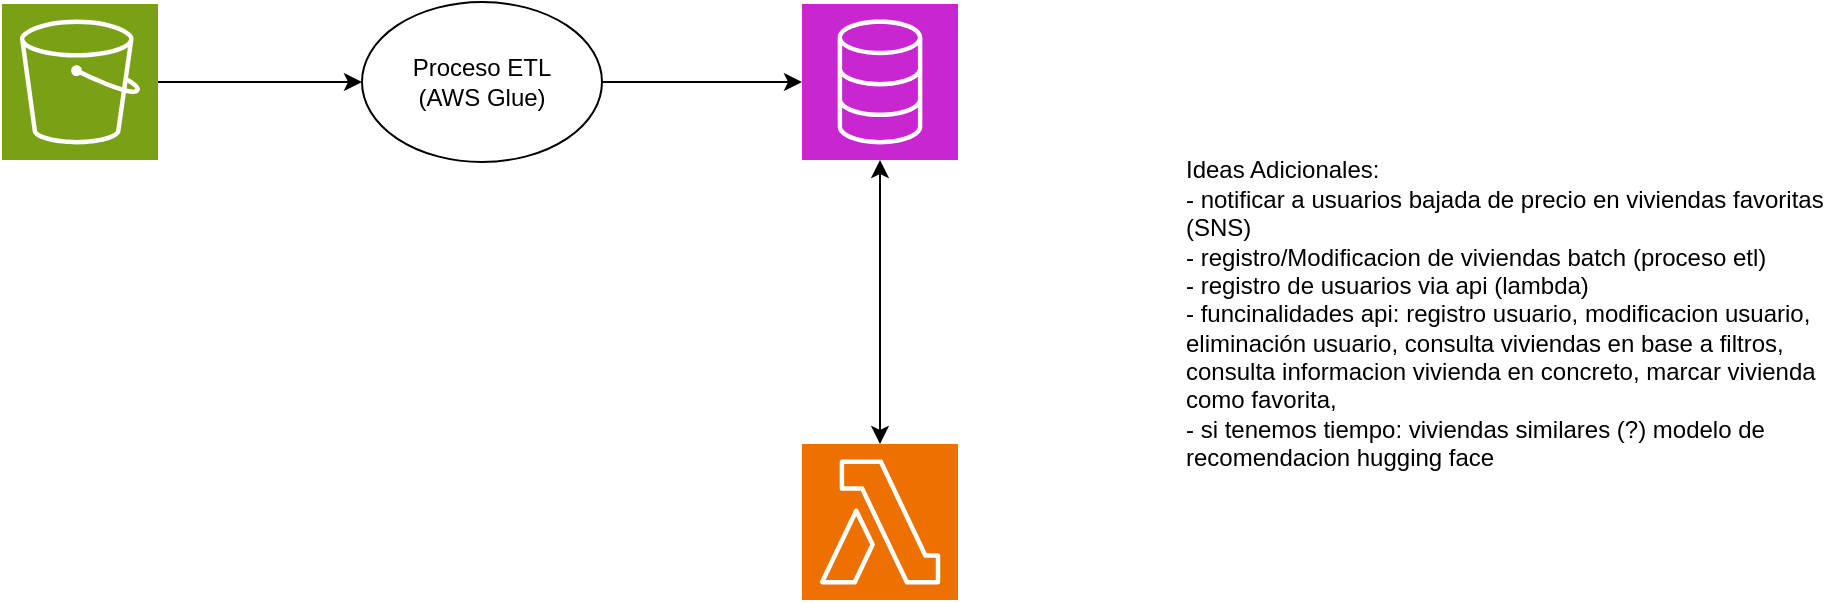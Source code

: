 <mxfile version="25.0.1" pages="3">
  <diagram name="Arquitectura" id="ku7HdrZrzYCy2qS9Qck7">
    <mxGraphModel dx="1193" dy="511" grid="1" gridSize="10" guides="1" tooltips="1" connect="1" arrows="1" fold="1" page="1" pageScale="1" pageWidth="827" pageHeight="1169" math="0" shadow="0">
      <root>
        <mxCell id="0" />
        <mxCell id="1" parent="0" />
        <mxCell id="FmNZZYiDJqmYL9KmnhpW-7" style="edgeStyle=orthogonalEdgeStyle;rounded=0;orthogonalLoop=1;jettySize=auto;html=1;exitX=1;exitY=0.5;exitDx=0;exitDy=0;exitPerimeter=0;" edge="1" parent="1" source="FmNZZYiDJqmYL9KmnhpW-1" target="FmNZZYiDJqmYL9KmnhpW-6">
          <mxGeometry relative="1" as="geometry" />
        </mxCell>
        <mxCell id="FmNZZYiDJqmYL9KmnhpW-1" value="" style="sketch=0;points=[[0,0,0],[0.25,0,0],[0.5,0,0],[0.75,0,0],[1,0,0],[0,1,0],[0.25,1,0],[0.5,1,0],[0.75,1,0],[1,1,0],[0,0.25,0],[0,0.5,0],[0,0.75,0],[1,0.25,0],[1,0.5,0],[1,0.75,0]];outlineConnect=0;fontColor=#232F3E;fillColor=#7AA116;strokeColor=#ffffff;dashed=0;verticalLabelPosition=bottom;verticalAlign=top;align=center;html=1;fontSize=12;fontStyle=0;aspect=fixed;shape=mxgraph.aws4.resourceIcon;resIcon=mxgraph.aws4.s3;" vertex="1" parent="1">
          <mxGeometry x="50" y="200" width="78" height="78" as="geometry" />
        </mxCell>
        <mxCell id="FmNZZYiDJqmYL9KmnhpW-2" value="" style="sketch=0;points=[[0,0,0],[0.25,0,0],[0.5,0,0],[0.75,0,0],[1,0,0],[0,1,0],[0.25,1,0],[0.5,1,0],[0.75,1,0],[1,1,0],[0,0.25,0],[0,0.5,0],[0,0.75,0],[1,0.25,0],[1,0.5,0],[1,0.75,0]];outlineConnect=0;fontColor=#232F3E;fillColor=#C925D1;strokeColor=#ffffff;dashed=0;verticalLabelPosition=bottom;verticalAlign=top;align=center;html=1;fontSize=12;fontStyle=0;aspect=fixed;shape=mxgraph.aws4.resourceIcon;resIcon=mxgraph.aws4.database;" vertex="1" parent="1">
          <mxGeometry x="450" y="200" width="78" height="78" as="geometry" />
        </mxCell>
        <mxCell id="FmNZZYiDJqmYL9KmnhpW-3" value="" style="sketch=0;points=[[0,0,0],[0.25,0,0],[0.5,0,0],[0.75,0,0],[1,0,0],[0,1,0],[0.25,1,0],[0.5,1,0],[0.75,1,0],[1,1,0],[0,0.25,0],[0,0.5,0],[0,0.75,0],[1,0.25,0],[1,0.5,0],[1,0.75,0]];outlineConnect=0;fontColor=#232F3E;fillColor=#ED7100;strokeColor=#ffffff;dashed=0;verticalLabelPosition=bottom;verticalAlign=top;align=center;html=1;fontSize=12;fontStyle=0;aspect=fixed;shape=mxgraph.aws4.resourceIcon;resIcon=mxgraph.aws4.lambda;" vertex="1" parent="1">
          <mxGeometry x="450" y="420" width="78" height="78" as="geometry" />
        </mxCell>
        <mxCell id="FmNZZYiDJqmYL9KmnhpW-8" style="edgeStyle=orthogonalEdgeStyle;rounded=0;orthogonalLoop=1;jettySize=auto;html=1;exitX=1;exitY=0.5;exitDx=0;exitDy=0;" edge="1" parent="1" source="FmNZZYiDJqmYL9KmnhpW-6" target="FmNZZYiDJqmYL9KmnhpW-2">
          <mxGeometry relative="1" as="geometry" />
        </mxCell>
        <mxCell id="FmNZZYiDJqmYL9KmnhpW-6" value="Proceso ETL&lt;div&gt;(AWS Glue)&lt;/div&gt;" style="ellipse;whiteSpace=wrap;html=1;" vertex="1" parent="1">
          <mxGeometry x="230" y="199" width="120" height="80" as="geometry" />
        </mxCell>
        <mxCell id="FmNZZYiDJqmYL9KmnhpW-9" value="" style="endArrow=classic;startArrow=classic;html=1;rounded=0;entryX=0.5;entryY=1;entryDx=0;entryDy=0;entryPerimeter=0;" edge="1" parent="1" source="FmNZZYiDJqmYL9KmnhpW-3" target="FmNZZYiDJqmYL9KmnhpW-2">
          <mxGeometry width="50" height="50" relative="1" as="geometry">
            <mxPoint x="610" y="370" as="sourcePoint" />
            <mxPoint x="660" y="320" as="targetPoint" />
          </mxGeometry>
        </mxCell>
        <mxCell id="FmNZZYiDJqmYL9KmnhpW-11" value="Ideas Adicionales:&lt;div&gt;- notificar a usuarios bajada de precio en viviendas favoritas (SNS)&lt;/div&gt;&lt;div&gt;- registro/Modificacion de viviendas batch (proceso etl)&lt;/div&gt;&lt;div&gt;- registro de usuarios via api (lambda)&lt;/div&gt;&lt;div&gt;- funcinalidades api: registro usuario, modificacion usuario, eliminación usuario, consulta viviendas en base a filtros, consulta informacion vivienda en concreto, marcar vivienda como favorita,&amp;nbsp;&lt;span style=&quot;background-color: initial;&quot;&gt;&amp;nbsp;&lt;/span&gt;&lt;/div&gt;&lt;div&gt;&lt;span style=&quot;background-color: initial;&quot;&gt;- si tenemos tiempo: viviendas similares (?) modelo de recomendacion hugging face&lt;/span&gt;&lt;/div&gt;" style="text;html=1;align=left;verticalAlign=middle;whiteSpace=wrap;rounded=0;" vertex="1" parent="1">
          <mxGeometry x="640" y="270" width="330" height="170" as="geometry" />
        </mxCell>
      </root>
    </mxGraphModel>
  </diagram>
  <diagram id="LyAtiCV3XTXp81cUvUKb" name="Modelo de Datos">
    <mxGraphModel dx="1509" dy="713" grid="1" gridSize="10" guides="1" tooltips="1" connect="1" arrows="1" fold="1" page="1" pageScale="1" pageWidth="827" pageHeight="1169" math="0" shadow="0">
      <root>
        <mxCell id="0" />
        <mxCell id="1" parent="0" />
        <mxCell id="h7ColWvY5arZydpKHJJL-1" value="Viviendas" style="swimlane;fontStyle=0;childLayout=stackLayout;horizontal=1;startSize=30;horizontalStack=0;resizeParent=1;resizeParentMax=0;resizeLast=0;collapsible=1;marginBottom=0;whiteSpace=wrap;html=1;" parent="1" vertex="1">
          <mxGeometry x="154" y="140" width="260" height="660" as="geometry" />
        </mxCell>
        <mxCell id="h7ColWvY5arZydpKHJJL-2" value="id_vivienda&amp;nbsp; (PK)" style="text;strokeColor=none;fillColor=none;align=left;verticalAlign=middle;spacingLeft=4;spacingRight=4;overflow=hidden;points=[[0,0.5],[1,0.5]];portConstraint=eastwest;rotatable=0;whiteSpace=wrap;html=1;" parent="h7ColWvY5arZydpKHJJL-1" vertex="1">
          <mxGeometry y="30" width="260" height="30" as="geometry" />
        </mxCell>
        <mxCell id="h7ColWvY5arZydpKHJJL-40" value="tipo_vivienda" style="text;strokeColor=none;fillColor=none;align=left;verticalAlign=middle;spacingLeft=4;spacingRight=4;overflow=hidden;points=[[0,0.5],[1,0.5]];portConstraint=eastwest;rotatable=0;whiteSpace=wrap;html=1;" parent="h7ColWvY5arZydpKHJJL-1" vertex="1">
          <mxGeometry y="60" width="260" height="30" as="geometry" />
        </mxCell>
        <mxCell id="h7ColWvY5arZydpKHJJL-44" value="estado_vivienda" style="text;strokeColor=none;fillColor=none;align=left;verticalAlign=middle;spacingLeft=4;spacingRight=4;overflow=hidden;points=[[0,0.5],[1,0.5]];portConstraint=eastwest;rotatable=0;whiteSpace=wrap;html=1;" parent="h7ColWvY5arZydpKHJJL-1" vertex="1">
          <mxGeometry y="90" width="260" height="30" as="geometry" />
        </mxCell>
        <mxCell id="h7ColWvY5arZydpKHJJL-3" value="direccion" style="text;strokeColor=none;fillColor=none;align=left;verticalAlign=middle;spacingLeft=4;spacingRight=4;overflow=hidden;points=[[0,0.5],[1,0.5]];portConstraint=eastwest;rotatable=0;whiteSpace=wrap;html=1;" parent="h7ColWvY5arZydpKHJJL-1" vertex="1">
          <mxGeometry y="120" width="260" height="30" as="geometry" />
        </mxCell>
        <mxCell id="h7ColWvY5arZydpKHJJL-4" value="vecindario" style="text;strokeColor=none;fillColor=none;align=left;verticalAlign=middle;spacingLeft=4;spacingRight=4;overflow=hidden;points=[[0,0.5],[1,0.5]];portConstraint=eastwest;rotatable=0;whiteSpace=wrap;html=1;" parent="h7ColWvY5arZydpKHJJL-1" vertex="1">
          <mxGeometry y="150" width="260" height="30" as="geometry" />
        </mxCell>
        <mxCell id="h7ColWvY5arZydpKHJJL-7" value="n_dormitorios" style="text;strokeColor=none;fillColor=none;align=left;verticalAlign=middle;spacingLeft=4;spacingRight=4;overflow=hidden;points=[[0,0.5],[1,0.5]];portConstraint=eastwest;rotatable=0;whiteSpace=wrap;html=1;" parent="h7ColWvY5arZydpKHJJL-1" vertex="1">
          <mxGeometry y="180" width="260" height="30" as="geometry" />
        </mxCell>
        <mxCell id="h7ColWvY5arZydpKHJJL-37" value="n_banos" style="text;strokeColor=none;fillColor=none;align=left;verticalAlign=middle;spacingLeft=4;spacingRight=4;overflow=hidden;points=[[0,0.5],[1,0.5]];portConstraint=eastwest;rotatable=0;whiteSpace=wrap;html=1;" parent="h7ColWvY5arZydpKHJJL-1" vertex="1">
          <mxGeometry y="210" width="260" height="30" as="geometry" />
        </mxCell>
        <mxCell id="h7ColWvY5arZydpKHJJL-39" value="tamano" style="text;strokeColor=none;fillColor=none;align=left;verticalAlign=middle;spacingLeft=4;spacingRight=4;overflow=hidden;points=[[0,0.5],[1,0.5]];portConstraint=eastwest;rotatable=0;whiteSpace=wrap;html=1;" parent="h7ColWvY5arZydpKHJJL-1" vertex="1">
          <mxGeometry y="240" width="260" height="30" as="geometry" />
        </mxCell>
        <mxCell id="h7ColWvY5arZydpKHJJL-38" value="edad_vivienda" style="text;strokeColor=none;fillColor=none;align=left;verticalAlign=middle;spacingLeft=4;spacingRight=4;overflow=hidden;points=[[0,0.5],[1,0.5]];portConstraint=eastwest;rotatable=0;whiteSpace=wrap;html=1;" parent="h7ColWvY5arZydpKHJJL-1" vertex="1">
          <mxGeometry y="270" width="260" height="30" as="geometry" />
        </mxCell>
        <mxCell id="h7ColWvY5arZydpKHJJL-36" value="hay_jardin" style="text;strokeColor=none;fillColor=none;align=left;verticalAlign=middle;spacingLeft=4;spacingRight=4;overflow=hidden;points=[[0,0.5],[1,0.5]];portConstraint=eastwest;rotatable=0;whiteSpace=wrap;html=1;" parent="h7ColWvY5arZydpKHJJL-1" vertex="1">
          <mxGeometry y="300" width="260" height="30" as="geometry" />
        </mxCell>
        <mxCell id="h7ColWvY5arZydpKHJJL-8" value="hay_garaje" style="text;strokeColor=none;fillColor=none;align=left;verticalAlign=middle;spacingLeft=4;spacingRight=4;overflow=hidden;points=[[0,0.5],[1,0.5]];portConstraint=eastwest;rotatable=0;whiteSpace=wrap;html=1;" parent="h7ColWvY5arZydpKHJJL-1" vertex="1">
          <mxGeometry y="330" width="260" height="30" as="geometry" />
        </mxCell>
        <mxCell id="h7ColWvY5arZydpKHJJL-11" value="n_plantas" style="text;strokeColor=none;fillColor=none;align=left;verticalAlign=middle;spacingLeft=4;spacingRight=4;overflow=hidden;points=[[0,0.5],[1,0.5]];portConstraint=eastwest;rotatable=0;whiteSpace=wrap;html=1;" parent="h7ColWvY5arZydpKHJJL-1" vertex="1">
          <mxGeometry y="360" width="260" height="30" as="geometry" />
        </mxCell>
        <mxCell id="h7ColWvY5arZydpKHJJL-43" value="tipo_calefaccion" style="text;strokeColor=none;fillColor=none;align=left;verticalAlign=middle;spacingLeft=4;spacingRight=4;overflow=hidden;points=[[0,0.5],[1,0.5]];portConstraint=eastwest;rotatable=0;whiteSpace=wrap;html=1;" parent="h7ColWvY5arZydpKHJJL-1" vertex="1">
          <mxGeometry y="390" width="260" height="30" as="geometry" />
        </mxCell>
        <mxCell id="h7ColWvY5arZydpKHJJL-42" value="tipo_hay_terraza" style="text;strokeColor=none;fillColor=none;align=left;verticalAlign=middle;spacingLeft=4;spacingRight=4;overflow=hidden;points=[[0,0.5],[1,0.5]];portConstraint=eastwest;rotatable=0;whiteSpace=wrap;html=1;" parent="h7ColWvY5arZydpKHJJL-1" vertex="1">
          <mxGeometry y="420" width="260" height="30" as="geometry" />
        </mxCell>
        <mxCell id="h7ColWvY5arZydpKHJJL-41" value="tipo_vistas" style="text;strokeColor=none;fillColor=none;align=left;verticalAlign=middle;spacingLeft=4;spacingRight=4;overflow=hidden;points=[[0,0.5],[1,0.5]];portConstraint=eastwest;rotatable=0;whiteSpace=wrap;html=1;" parent="h7ColWvY5arZydpKHJJL-1" vertex="1">
          <mxGeometry y="450" width="260" height="30" as="geometry" />
        </mxCell>
        <mxCell id="h7ColWvY5arZydpKHJJL-45" value="tipo_decorado" style="text;strokeColor=none;fillColor=none;align=left;verticalAlign=middle;spacingLeft=4;spacingRight=4;overflow=hidden;points=[[0,0.5],[1,0.5]];portConstraint=eastwest;rotatable=0;whiteSpace=wrap;html=1;" parent="h7ColWvY5arZydpKHJJL-1" vertex="1">
          <mxGeometry y="480" width="260" height="30" as="geometry" />
        </mxCell>
        <mxCell id="h7ColWvY5arZydpKHJJL-46" value="tipo_materiales" style="text;strokeColor=none;fillColor=none;align=left;verticalAlign=middle;spacingLeft=4;spacingRight=4;overflow=hidden;points=[[0,0.5],[1,0.5]];portConstraint=eastwest;rotatable=0;whiteSpace=wrap;html=1;" parent="h7ColWvY5arZydpKHJJL-1" vertex="1">
          <mxGeometry y="510" width="260" height="30" as="geometry" />
        </mxCell>
        <mxCell id="h7ColWvY5arZydpKHJJL-9" value="precio_pounds" style="text;strokeColor=none;fillColor=none;align=left;verticalAlign=middle;spacingLeft=4;spacingRight=4;overflow=hidden;points=[[0,0.5],[1,0.5]];portConstraint=eastwest;rotatable=0;whiteSpace=wrap;html=1;" parent="h7ColWvY5arZydpKHJJL-1" vertex="1">
          <mxGeometry y="540" width="260" height="30" as="geometry" />
        </mxCell>
        <mxCell id="h7ColWvY5arZydpKHJJL-6" value="fecha_creacion" style="text;strokeColor=none;fillColor=none;align=left;verticalAlign=middle;spacingLeft=4;spacingRight=4;overflow=hidden;points=[[0,0.5],[1,0.5]];portConstraint=eastwest;rotatable=0;whiteSpace=wrap;html=1;" parent="h7ColWvY5arZydpKHJJL-1" vertex="1">
          <mxGeometry y="570" width="260" height="30" as="geometry" />
        </mxCell>
        <mxCell id="h7ColWvY5arZydpKHJJL-10" value="fecha_modificacion" style="text;strokeColor=none;fillColor=none;align=left;verticalAlign=middle;spacingLeft=4;spacingRight=4;overflow=hidden;points=[[0,0.5],[1,0.5]];portConstraint=eastwest;rotatable=0;whiteSpace=wrap;html=1;" parent="h7ColWvY5arZydpKHJJL-1" vertex="1">
          <mxGeometry y="600" width="260" height="30" as="geometry" />
        </mxCell>
        <mxCell id="h7ColWvY5arZydpKHJJL-5" value="fecha_baja" style="text;strokeColor=none;fillColor=none;align=left;verticalAlign=middle;spacingLeft=4;spacingRight=4;overflow=hidden;points=[[0,0.5],[1,0.5]];portConstraint=eastwest;rotatable=0;whiteSpace=wrap;html=1;" parent="h7ColWvY5arZydpKHJJL-1" vertex="1">
          <mxGeometry y="630" width="260" height="30" as="geometry" />
        </mxCell>
        <mxCell id="h7ColWvY5arZydpKHJJL-12" value="Histórico Precios" style="swimlane;fontStyle=0;childLayout=stackLayout;horizontal=1;startSize=30;horizontalStack=0;resizeParent=1;resizeParentMax=0;resizeLast=0;collapsible=1;marginBottom=0;whiteSpace=wrap;html=1;" parent="1" vertex="1">
          <mxGeometry x="530" y="140" width="230" height="150" as="geometry" />
        </mxCell>
        <mxCell id="h7ColWvY5arZydpKHJJL-13" value="id_precio (PK)" style="text;strokeColor=none;fillColor=none;align=left;verticalAlign=middle;spacingLeft=4;spacingRight=4;overflow=hidden;points=[[0,0.5],[1,0.5]];portConstraint=eastwest;rotatable=0;whiteSpace=wrap;html=1;" parent="h7ColWvY5arZydpKHJJL-12" vertex="1">
          <mxGeometry y="30" width="230" height="30" as="geometry" />
        </mxCell>
        <mxCell id="h7ColWvY5arZydpKHJJL-14" value="id_vivienda (FK)" style="text;strokeColor=none;fillColor=none;align=left;verticalAlign=middle;spacingLeft=4;spacingRight=4;overflow=hidden;points=[[0,0.5],[1,0.5]];portConstraint=eastwest;rotatable=0;whiteSpace=wrap;html=1;" parent="h7ColWvY5arZydpKHJJL-12" vertex="1">
          <mxGeometry y="60" width="230" height="30" as="geometry" />
        </mxCell>
        <mxCell id="h7ColWvY5arZydpKHJJL-16" value="precio_pounds" style="text;strokeColor=none;fillColor=none;align=left;verticalAlign=middle;spacingLeft=4;spacingRight=4;overflow=hidden;points=[[0,0.5],[1,0.5]];portConstraint=eastwest;rotatable=0;whiteSpace=wrap;html=1;" parent="h7ColWvY5arZydpKHJJL-12" vertex="1">
          <mxGeometry y="90" width="230" height="30" as="geometry" />
        </mxCell>
        <mxCell id="h7ColWvY5arZydpKHJJL-15" value="fecha_creacion" style="text;strokeColor=none;fillColor=none;align=left;verticalAlign=middle;spacingLeft=4;spacingRight=4;overflow=hidden;points=[[0,0.5],[1,0.5]];portConstraint=eastwest;rotatable=0;whiteSpace=wrap;html=1;" parent="h7ColWvY5arZydpKHJJL-12" vertex="1">
          <mxGeometry y="120" width="230" height="30" as="geometry" />
        </mxCell>
        <mxCell id="h7ColWvY5arZydpKHJJL-17" style="edgeStyle=orthogonalEdgeStyle;rounded=0;orthogonalLoop=1;jettySize=auto;html=1;exitX=0;exitY=0.5;exitDx=0;exitDy=0;entryX=1;entryY=0.5;entryDx=0;entryDy=0;" parent="1" source="h7ColWvY5arZydpKHJJL-14" target="h7ColWvY5arZydpKHJJL-2" edge="1">
          <mxGeometry relative="1" as="geometry" />
        </mxCell>
        <mxCell id="h7ColWvY5arZydpKHJJL-18" value="Usuarios" style="swimlane;fontStyle=0;childLayout=stackLayout;horizontal=1;startSize=30;horizontalStack=0;resizeParent=1;resizeParentMax=0;resizeLast=0;collapsible=1;marginBottom=0;whiteSpace=wrap;html=1;" parent="1" vertex="1">
          <mxGeometry x="-380" y="140" width="140" height="300" as="geometry" />
        </mxCell>
        <mxCell id="h7ColWvY5arZydpKHJJL-19" value="id_usuario (PK)" style="text;strokeColor=none;fillColor=none;align=left;verticalAlign=middle;spacingLeft=4;spacingRight=4;overflow=hidden;points=[[0,0.5],[1,0.5]];portConstraint=eastwest;rotatable=0;whiteSpace=wrap;html=1;" parent="h7ColWvY5arZydpKHJJL-18" vertex="1">
          <mxGeometry y="30" width="140" height="30" as="geometry" />
        </mxCell>
        <mxCell id="h7ColWvY5arZydpKHJJL-20" value="nombre" style="text;strokeColor=none;fillColor=none;align=left;verticalAlign=middle;spacingLeft=4;spacingRight=4;overflow=hidden;points=[[0,0.5],[1,0.5]];portConstraint=eastwest;rotatable=0;whiteSpace=wrap;html=1;" parent="h7ColWvY5arZydpKHJJL-18" vertex="1">
          <mxGeometry y="60" width="140" height="30" as="geometry" />
        </mxCell>
        <mxCell id="h7ColWvY5arZydpKHJJL-21" value="apellido1" style="text;strokeColor=none;fillColor=none;align=left;verticalAlign=middle;spacingLeft=4;spacingRight=4;overflow=hidden;points=[[0,0.5],[1,0.5]];portConstraint=eastwest;rotatable=0;whiteSpace=wrap;html=1;" parent="h7ColWvY5arZydpKHJJL-18" vertex="1">
          <mxGeometry y="90" width="140" height="30" as="geometry" />
        </mxCell>
        <mxCell id="h7ColWvY5arZydpKHJJL-22" value="apellido2" style="text;strokeColor=none;fillColor=none;align=left;verticalAlign=middle;spacingLeft=4;spacingRight=4;overflow=hidden;points=[[0,0.5],[1,0.5]];portConstraint=eastwest;rotatable=0;whiteSpace=wrap;html=1;" parent="h7ColWvY5arZydpKHJJL-18" vertex="1">
          <mxGeometry y="120" width="140" height="30" as="geometry" />
        </mxCell>
        <mxCell id="h7ColWvY5arZydpKHJJL-23" value="email" style="text;strokeColor=none;fillColor=none;align=left;verticalAlign=middle;spacingLeft=4;spacingRight=4;overflow=hidden;points=[[0,0.5],[1,0.5]];portConstraint=eastwest;rotatable=0;whiteSpace=wrap;html=1;" parent="h7ColWvY5arZydpKHJJL-18" vertex="1">
          <mxGeometry y="150" width="140" height="30" as="geometry" />
        </mxCell>
        <mxCell id="h7ColWvY5arZydpKHJJL-49" value="recibir_emails" style="text;strokeColor=none;fillColor=none;align=left;verticalAlign=middle;spacingLeft=4;spacingRight=4;overflow=hidden;points=[[0,0.5],[1,0.5]];portConstraint=eastwest;rotatable=0;whiteSpace=wrap;html=1;" parent="h7ColWvY5arZydpKHJJL-18" vertex="1">
          <mxGeometry y="180" width="140" height="30" as="geometry" />
        </mxCell>
        <mxCell id="h7ColWvY5arZydpKHJJL-24" value="fecha_creacion" style="text;strokeColor=none;fillColor=none;align=left;verticalAlign=middle;spacingLeft=4;spacingRight=4;overflow=hidden;points=[[0,0.5],[1,0.5]];portConstraint=eastwest;rotatable=0;whiteSpace=wrap;html=1;" parent="h7ColWvY5arZydpKHJJL-18" vertex="1">
          <mxGeometry y="210" width="140" height="30" as="geometry" />
        </mxCell>
        <mxCell id="h7ColWvY5arZydpKHJJL-25" value="fecha_modificacion" style="text;strokeColor=none;fillColor=none;align=left;verticalAlign=middle;spacingLeft=4;spacingRight=4;overflow=hidden;points=[[0,0.5],[1,0.5]];portConstraint=eastwest;rotatable=0;whiteSpace=wrap;html=1;" parent="h7ColWvY5arZydpKHJJL-18" vertex="1">
          <mxGeometry y="240" width="140" height="30" as="geometry" />
        </mxCell>
        <mxCell id="h7ColWvY5arZydpKHJJL-26" value="fecha_baja" style="text;strokeColor=none;fillColor=none;align=left;verticalAlign=middle;spacingLeft=4;spacingRight=4;overflow=hidden;points=[[0,0.5],[1,0.5]];portConstraint=eastwest;rotatable=0;whiteSpace=wrap;html=1;" parent="h7ColWvY5arZydpKHJJL-18" vertex="1">
          <mxGeometry y="270" width="140" height="30" as="geometry" />
        </mxCell>
        <mxCell id="h7ColWvY5arZydpKHJJL-27" value="VIVIENDAS_FAVORITAS" style="swimlane;fontStyle=0;childLayout=stackLayout;horizontal=1;startSize=30;horizontalStack=0;resizeParent=1;resizeParentMax=0;resizeLast=0;collapsible=1;marginBottom=0;whiteSpace=wrap;html=1;" parent="1" vertex="1">
          <mxGeometry x="-110" y="140" width="186" height="210" as="geometry" />
        </mxCell>
        <mxCell id="h7ColWvY5arZydpKHJJL-28" value="id_preferencia (PK)" style="text;strokeColor=none;fillColor=none;align=left;verticalAlign=middle;spacingLeft=4;spacingRight=4;overflow=hidden;points=[[0,0.5],[1,0.5]];portConstraint=eastwest;rotatable=0;whiteSpace=wrap;html=1;" parent="h7ColWvY5arZydpKHJJL-27" vertex="1">
          <mxGeometry y="30" width="186" height="30" as="geometry" />
        </mxCell>
        <mxCell id="h7ColWvY5arZydpKHJJL-29" value="id_usuario (FK)" style="text;strokeColor=none;fillColor=none;align=left;verticalAlign=middle;spacingLeft=4;spacingRight=4;overflow=hidden;points=[[0,0.5],[1,0.5]];portConstraint=eastwest;rotatable=0;whiteSpace=wrap;html=1;" parent="h7ColWvY5arZydpKHJJL-27" vertex="1">
          <mxGeometry y="60" width="186" height="30" as="geometry" />
        </mxCell>
        <mxCell id="h7ColWvY5arZydpKHJJL-30" value="id_vivienda (FK)" style="text;strokeColor=none;fillColor=none;align=left;verticalAlign=middle;spacingLeft=4;spacingRight=4;overflow=hidden;points=[[0,0.5],[1,0.5]];portConstraint=eastwest;rotatable=0;whiteSpace=wrap;html=1;" parent="h7ColWvY5arZydpKHJJL-27" vertex="1">
          <mxGeometry y="90" width="186" height="30" as="geometry" />
        </mxCell>
        <mxCell id="h7ColWvY5arZydpKHJJL-31" value="fecha_creacion" style="text;strokeColor=none;fillColor=none;align=left;verticalAlign=middle;spacingLeft=4;spacingRight=4;overflow=hidden;points=[[0,0.5],[1,0.5]];portConstraint=eastwest;rotatable=0;whiteSpace=wrap;html=1;" parent="h7ColWvY5arZydpKHJJL-27" vertex="1">
          <mxGeometry y="120" width="186" height="30" as="geometry" />
        </mxCell>
        <mxCell id="h7ColWvY5arZydpKHJJL-32" value="fecha_modificacion" style="text;strokeColor=none;fillColor=none;align=left;verticalAlign=middle;spacingLeft=4;spacingRight=4;overflow=hidden;points=[[0,0.5],[1,0.5]];portConstraint=eastwest;rotatable=0;whiteSpace=wrap;html=1;" parent="h7ColWvY5arZydpKHJJL-27" vertex="1">
          <mxGeometry y="150" width="186" height="30" as="geometry" />
        </mxCell>
        <mxCell id="h7ColWvY5arZydpKHJJL-33" value="fecha_baja" style="text;strokeColor=none;fillColor=none;align=left;verticalAlign=middle;spacingLeft=4;spacingRight=4;overflow=hidden;points=[[0,0.5],[1,0.5]];portConstraint=eastwest;rotatable=0;whiteSpace=wrap;html=1;" parent="h7ColWvY5arZydpKHJJL-27" vertex="1">
          <mxGeometry y="180" width="186" height="30" as="geometry" />
        </mxCell>
        <mxCell id="h7ColWvY5arZydpKHJJL-47" style="edgeStyle=orthogonalEdgeStyle;rounded=0;orthogonalLoop=1;jettySize=auto;html=1;exitX=1;exitY=0.5;exitDx=0;exitDy=0;entryX=0;entryY=0.5;entryDx=0;entryDy=0;" parent="1" source="h7ColWvY5arZydpKHJJL-30" target="h7ColWvY5arZydpKHJJL-2" edge="1">
          <mxGeometry relative="1" as="geometry" />
        </mxCell>
        <mxCell id="h7ColWvY5arZydpKHJJL-48" style="edgeStyle=orthogonalEdgeStyle;rounded=0;orthogonalLoop=1;jettySize=auto;html=1;exitX=0;exitY=0.5;exitDx=0;exitDy=0;entryX=1;entryY=0.5;entryDx=0;entryDy=0;" parent="1" source="h7ColWvY5arZydpKHJJL-29" target="h7ColWvY5arZydpKHJJL-19" edge="1">
          <mxGeometry relative="1" as="geometry" />
        </mxCell>
        <mxCell id="_RV90nyYSpRuEgIRjfCO-1" value="Tiempo" style="swimlane;fontStyle=0;childLayout=stackLayout;horizontal=1;startSize=30;horizontalStack=0;resizeParent=1;resizeParentMax=0;resizeLast=0;collapsible=1;marginBottom=0;whiteSpace=wrap;html=1;" vertex="1" parent="1">
          <mxGeometry x="480" y="340" width="230" height="270" as="geometry" />
        </mxCell>
        <mxCell id="_RV90nyYSpRuEgIRjfCO-2" value="id_tiempo (PK)" style="text;strokeColor=none;fillColor=none;align=left;verticalAlign=middle;spacingLeft=4;spacingRight=4;overflow=hidden;points=[[0,0.5],[1,0.5]];portConstraint=eastwest;rotatable=0;whiteSpace=wrap;html=1;" vertex="1" parent="_RV90nyYSpRuEgIRjfCO-1">
          <mxGeometry y="30" width="230" height="30" as="geometry" />
        </mxCell>
        <mxCell id="_RV90nyYSpRuEgIRjfCO-7" value="&amp;nbsp;fecha" style="text;strokeColor=none;align=left;fillColor=none;html=1;verticalAlign=middle;whiteSpace=wrap;rounded=0;" vertex="1" parent="_RV90nyYSpRuEgIRjfCO-1">
          <mxGeometry y="60" width="230" height="30" as="geometry" />
        </mxCell>
        <mxCell id="_RV90nyYSpRuEgIRjfCO-3" value="dia" style="text;strokeColor=none;fillColor=none;align=left;verticalAlign=middle;spacingLeft=4;spacingRight=4;overflow=hidden;points=[[0,0.5],[1,0.5]];portConstraint=eastwest;rotatable=0;whiteSpace=wrap;html=1;" vertex="1" parent="_RV90nyYSpRuEgIRjfCO-1">
          <mxGeometry y="90" width="230" height="30" as="geometry" />
        </mxCell>
        <mxCell id="_RV90nyYSpRuEgIRjfCO-4" value="mes" style="text;strokeColor=none;fillColor=none;align=left;verticalAlign=middle;spacingLeft=4;spacingRight=4;overflow=hidden;points=[[0,0.5],[1,0.5]];portConstraint=eastwest;rotatable=0;whiteSpace=wrap;html=1;" vertex="1" parent="_RV90nyYSpRuEgIRjfCO-1">
          <mxGeometry y="120" width="230" height="30" as="geometry" />
        </mxCell>
        <mxCell id="_RV90nyYSpRuEgIRjfCO-5" value="ano" style="text;strokeColor=none;fillColor=none;align=left;verticalAlign=middle;spacingLeft=4;spacingRight=4;overflow=hidden;points=[[0,0.5],[1,0.5]];portConstraint=eastwest;rotatable=0;whiteSpace=wrap;html=1;" vertex="1" parent="_RV90nyYSpRuEgIRjfCO-1">
          <mxGeometry y="150" width="230" height="30" as="geometry" />
        </mxCell>
        <mxCell id="_RV90nyYSpRuEgIRjfCO-19" value="&amp;nbsp;hora" style="text;strokeColor=none;align=left;fillColor=none;html=1;verticalAlign=middle;whiteSpace=wrap;rounded=0;" vertex="1" parent="_RV90nyYSpRuEgIRjfCO-1">
          <mxGeometry y="180" width="230" height="30" as="geometry" />
        </mxCell>
        <mxCell id="_RV90nyYSpRuEgIRjfCO-24" value="&amp;nbsp;min" style="text;strokeColor=none;align=left;fillColor=none;html=1;verticalAlign=middle;whiteSpace=wrap;rounded=0;labelPosition=center;verticalLabelPosition=middle;" vertex="1" parent="_RV90nyYSpRuEgIRjfCO-1">
          <mxGeometry y="210" width="230" height="30" as="geometry" />
        </mxCell>
        <mxCell id="_RV90nyYSpRuEgIRjfCO-25" value="&amp;nbsp;sg" style="text;strokeColor=none;align=left;fillColor=none;html=1;verticalAlign=middle;whiteSpace=wrap;rounded=0;labelPosition=center;verticalLabelPosition=middle;" vertex="1" parent="_RV90nyYSpRuEgIRjfCO-1">
          <mxGeometry y="240" width="230" height="30" as="geometry" />
        </mxCell>
        <mxCell id="_RV90nyYSpRuEgIRjfCO-8" value="métricas" style="swimlane;fontStyle=0;childLayout=stackLayout;horizontal=1;startSize=30;horizontalStack=0;resizeParent=1;resizeParentMax=0;resizeLast=0;collapsible=1;marginBottom=0;whiteSpace=wrap;html=1;fillColor=#a20025;fontColor=#ffffff;strokeColor=#6F0000;" vertex="1" parent="1">
          <mxGeometry x="470" y="650" width="230" height="150" as="geometry" />
        </mxCell>
        <mxCell id="_RV90nyYSpRuEgIRjfCO-10" value="&amp;nbsp;precio_pound" style="text;strokeColor=none;align=left;fillColor=none;html=1;verticalAlign=middle;whiteSpace=wrap;rounded=0;" vertex="1" parent="_RV90nyYSpRuEgIRjfCO-8">
          <mxGeometry y="30" width="230" height="30" as="geometry" />
        </mxCell>
        <mxCell id="_RV90nyYSpRuEgIRjfCO-11" value="precio_eu" style="text;strokeColor=none;fillColor=none;align=left;verticalAlign=middle;spacingLeft=4;spacingRight=4;overflow=hidden;points=[[0,0.5],[1,0.5]];portConstraint=eastwest;rotatable=0;whiteSpace=wrap;html=1;" vertex="1" parent="_RV90nyYSpRuEgIRjfCO-8">
          <mxGeometry y="60" width="230" height="30" as="geometry" />
        </mxCell>
        <mxCell id="_RV90nyYSpRuEgIRjfCO-12" value="precio_dollar" style="text;strokeColor=none;fillColor=none;align=left;verticalAlign=middle;spacingLeft=4;spacingRight=4;overflow=hidden;points=[[0,0.5],[1,0.5]];portConstraint=eastwest;rotatable=0;whiteSpace=wrap;html=1;" vertex="1" parent="_RV90nyYSpRuEgIRjfCO-8">
          <mxGeometry y="90" width="230" height="30" as="geometry" />
        </mxCell>
        <mxCell id="_RV90nyYSpRuEgIRjfCO-18" value="&amp;nbsp;ano_construccion" style="text;strokeColor=none;align=left;fillColor=none;html=1;verticalAlign=middle;whiteSpace=wrap;rounded=0;" vertex="1" parent="_RV90nyYSpRuEgIRjfCO-8">
          <mxGeometry y="120" width="230" height="30" as="geometry" />
        </mxCell>
      </root>
    </mxGraphModel>
  </diagram>
  <diagram id="46OduObzKEzlwc7eJjgo" name="Page-3">
    <mxGraphModel dx="580" dy="606" grid="1" gridSize="10" guides="1" tooltips="1" connect="1" arrows="1" fold="1" page="1" pageScale="1" pageWidth="850" pageHeight="1100" math="0" shadow="0">
      <root>
        <mxCell id="0" />
        <mxCell id="1" parent="0" />
        <mxCell id="8cDvxKGL2zCom2xzsCm0-1" value="Viviendas" style="swimlane;fontStyle=0;childLayout=stackLayout;horizontal=1;startSize=30;horizontalStack=0;resizeParent=1;resizeParentMax=0;resizeLast=0;collapsible=1;marginBottom=0;whiteSpace=wrap;html=1;" vertex="1" parent="1">
          <mxGeometry x="90" y="120" width="260" height="660" as="geometry" />
        </mxCell>
        <mxCell id="8cDvxKGL2zCom2xzsCm0-2" value="id_vivienda&amp;nbsp; (PK)" style="text;strokeColor=none;fillColor=none;align=left;verticalAlign=middle;spacingLeft=4;spacingRight=4;overflow=hidden;points=[[0,0.5],[1,0.5]];portConstraint=eastwest;rotatable=0;whiteSpace=wrap;html=1;" vertex="1" parent="8cDvxKGL2zCom2xzsCm0-1">
          <mxGeometry y="30" width="260" height="30" as="geometry" />
        </mxCell>
        <mxCell id="8cDvxKGL2zCom2xzsCm0-3" value="tipo_vivienda" style="text;strokeColor=none;fillColor=none;align=left;verticalAlign=middle;spacingLeft=4;spacingRight=4;overflow=hidden;points=[[0,0.5],[1,0.5]];portConstraint=eastwest;rotatable=0;whiteSpace=wrap;html=1;" vertex="1" parent="8cDvxKGL2zCom2xzsCm0-1">
          <mxGeometry y="60" width="260" height="30" as="geometry" />
        </mxCell>
        <mxCell id="8cDvxKGL2zCom2xzsCm0-4" value="estado_vivienda" style="text;strokeColor=none;fillColor=none;align=left;verticalAlign=middle;spacingLeft=4;spacingRight=4;overflow=hidden;points=[[0,0.5],[1,0.5]];portConstraint=eastwest;rotatable=0;whiteSpace=wrap;html=1;" vertex="1" parent="8cDvxKGL2zCom2xzsCm0-1">
          <mxGeometry y="90" width="260" height="30" as="geometry" />
        </mxCell>
        <mxCell id="8cDvxKGL2zCom2xzsCm0-5" value="direccion" style="text;strokeColor=none;fillColor=none;align=left;verticalAlign=middle;spacingLeft=4;spacingRight=4;overflow=hidden;points=[[0,0.5],[1,0.5]];portConstraint=eastwest;rotatable=0;whiteSpace=wrap;html=1;" vertex="1" parent="8cDvxKGL2zCom2xzsCm0-1">
          <mxGeometry y="120" width="260" height="30" as="geometry" />
        </mxCell>
        <mxCell id="8cDvxKGL2zCom2xzsCm0-6" value="vecindario" style="text;strokeColor=none;fillColor=none;align=left;verticalAlign=middle;spacingLeft=4;spacingRight=4;overflow=hidden;points=[[0,0.5],[1,0.5]];portConstraint=eastwest;rotatable=0;whiteSpace=wrap;html=1;" vertex="1" parent="8cDvxKGL2zCom2xzsCm0-1">
          <mxGeometry y="150" width="260" height="30" as="geometry" />
        </mxCell>
        <mxCell id="8cDvxKGL2zCom2xzsCm0-7" value="n_dormitorios" style="text;strokeColor=none;fillColor=none;align=left;verticalAlign=middle;spacingLeft=4;spacingRight=4;overflow=hidden;points=[[0,0.5],[1,0.5]];portConstraint=eastwest;rotatable=0;whiteSpace=wrap;html=1;" vertex="1" parent="8cDvxKGL2zCom2xzsCm0-1">
          <mxGeometry y="180" width="260" height="30" as="geometry" />
        </mxCell>
        <mxCell id="8cDvxKGL2zCom2xzsCm0-8" value="n_banos" style="text;strokeColor=none;fillColor=none;align=left;verticalAlign=middle;spacingLeft=4;spacingRight=4;overflow=hidden;points=[[0,0.5],[1,0.5]];portConstraint=eastwest;rotatable=0;whiteSpace=wrap;html=1;" vertex="1" parent="8cDvxKGL2zCom2xzsCm0-1">
          <mxGeometry y="210" width="260" height="30" as="geometry" />
        </mxCell>
        <mxCell id="8cDvxKGL2zCom2xzsCm0-9" value="tamano" style="text;strokeColor=none;fillColor=none;align=left;verticalAlign=middle;spacingLeft=4;spacingRight=4;overflow=hidden;points=[[0,0.5],[1,0.5]];portConstraint=eastwest;rotatable=0;whiteSpace=wrap;html=1;" vertex="1" parent="8cDvxKGL2zCom2xzsCm0-1">
          <mxGeometry y="240" width="260" height="30" as="geometry" />
        </mxCell>
        <mxCell id="8cDvxKGL2zCom2xzsCm0-10" value="edad_vivienda" style="text;strokeColor=none;fillColor=none;align=left;verticalAlign=middle;spacingLeft=4;spacingRight=4;overflow=hidden;points=[[0,0.5],[1,0.5]];portConstraint=eastwest;rotatable=0;whiteSpace=wrap;html=1;" vertex="1" parent="8cDvxKGL2zCom2xzsCm0-1">
          <mxGeometry y="270" width="260" height="30" as="geometry" />
        </mxCell>
        <mxCell id="8cDvxKGL2zCom2xzsCm0-11" value="hay_jardin" style="text;strokeColor=none;fillColor=none;align=left;verticalAlign=middle;spacingLeft=4;spacingRight=4;overflow=hidden;points=[[0,0.5],[1,0.5]];portConstraint=eastwest;rotatable=0;whiteSpace=wrap;html=1;" vertex="1" parent="8cDvxKGL2zCom2xzsCm0-1">
          <mxGeometry y="300" width="260" height="30" as="geometry" />
        </mxCell>
        <mxCell id="8cDvxKGL2zCom2xzsCm0-12" value="hay_garaje" style="text;strokeColor=none;fillColor=none;align=left;verticalAlign=middle;spacingLeft=4;spacingRight=4;overflow=hidden;points=[[0,0.5],[1,0.5]];portConstraint=eastwest;rotatable=0;whiteSpace=wrap;html=1;" vertex="1" parent="8cDvxKGL2zCom2xzsCm0-1">
          <mxGeometry y="330" width="260" height="30" as="geometry" />
        </mxCell>
        <mxCell id="8cDvxKGL2zCom2xzsCm0-13" value="n_plantas" style="text;strokeColor=none;fillColor=none;align=left;verticalAlign=middle;spacingLeft=4;spacingRight=4;overflow=hidden;points=[[0,0.5],[1,0.5]];portConstraint=eastwest;rotatable=0;whiteSpace=wrap;html=1;" vertex="1" parent="8cDvxKGL2zCom2xzsCm0-1">
          <mxGeometry y="360" width="260" height="30" as="geometry" />
        </mxCell>
        <mxCell id="8cDvxKGL2zCom2xzsCm0-14" value="tipo_calefaccion" style="text;strokeColor=none;fillColor=none;align=left;verticalAlign=middle;spacingLeft=4;spacingRight=4;overflow=hidden;points=[[0,0.5],[1,0.5]];portConstraint=eastwest;rotatable=0;whiteSpace=wrap;html=1;" vertex="1" parent="8cDvxKGL2zCom2xzsCm0-1">
          <mxGeometry y="390" width="260" height="30" as="geometry" />
        </mxCell>
        <mxCell id="8cDvxKGL2zCom2xzsCm0-15" value="tipo_hay_terraza" style="text;strokeColor=none;fillColor=none;align=left;verticalAlign=middle;spacingLeft=4;spacingRight=4;overflow=hidden;points=[[0,0.5],[1,0.5]];portConstraint=eastwest;rotatable=0;whiteSpace=wrap;html=1;" vertex="1" parent="8cDvxKGL2zCom2xzsCm0-1">
          <mxGeometry y="420" width="260" height="30" as="geometry" />
        </mxCell>
        <mxCell id="8cDvxKGL2zCom2xzsCm0-16" value="tipo_vistas" style="text;strokeColor=none;fillColor=none;align=left;verticalAlign=middle;spacingLeft=4;spacingRight=4;overflow=hidden;points=[[0,0.5],[1,0.5]];portConstraint=eastwest;rotatable=0;whiteSpace=wrap;html=1;" vertex="1" parent="8cDvxKGL2zCom2xzsCm0-1">
          <mxGeometry y="450" width="260" height="30" as="geometry" />
        </mxCell>
        <mxCell id="8cDvxKGL2zCom2xzsCm0-17" value="tipo_decorado" style="text;strokeColor=none;fillColor=none;align=left;verticalAlign=middle;spacingLeft=4;spacingRight=4;overflow=hidden;points=[[0,0.5],[1,0.5]];portConstraint=eastwest;rotatable=0;whiteSpace=wrap;html=1;" vertex="1" parent="8cDvxKGL2zCom2xzsCm0-1">
          <mxGeometry y="480" width="260" height="30" as="geometry" />
        </mxCell>
        <mxCell id="8cDvxKGL2zCom2xzsCm0-18" value="tipo_materiales" style="text;strokeColor=none;fillColor=none;align=left;verticalAlign=middle;spacingLeft=4;spacingRight=4;overflow=hidden;points=[[0,0.5],[1,0.5]];portConstraint=eastwest;rotatable=0;whiteSpace=wrap;html=1;" vertex="1" parent="8cDvxKGL2zCom2xzsCm0-1">
          <mxGeometry y="510" width="260" height="30" as="geometry" />
        </mxCell>
        <mxCell id="8cDvxKGL2zCom2xzsCm0-19" value="precio_pounds" style="text;strokeColor=none;fillColor=none;align=left;verticalAlign=middle;spacingLeft=4;spacingRight=4;overflow=hidden;points=[[0,0.5],[1,0.5]];portConstraint=eastwest;rotatable=0;whiteSpace=wrap;html=1;" vertex="1" parent="8cDvxKGL2zCom2xzsCm0-1">
          <mxGeometry y="540" width="260" height="30" as="geometry" />
        </mxCell>
        <mxCell id="8cDvxKGL2zCom2xzsCm0-20" value="fecha_creacion" style="text;strokeColor=none;fillColor=none;align=left;verticalAlign=middle;spacingLeft=4;spacingRight=4;overflow=hidden;points=[[0,0.5],[1,0.5]];portConstraint=eastwest;rotatable=0;whiteSpace=wrap;html=1;" vertex="1" parent="8cDvxKGL2zCom2xzsCm0-1">
          <mxGeometry y="570" width="260" height="30" as="geometry" />
        </mxCell>
        <mxCell id="8cDvxKGL2zCom2xzsCm0-21" value="fecha_modificacion" style="text;strokeColor=none;fillColor=none;align=left;verticalAlign=middle;spacingLeft=4;spacingRight=4;overflow=hidden;points=[[0,0.5],[1,0.5]];portConstraint=eastwest;rotatable=0;whiteSpace=wrap;html=1;" vertex="1" parent="8cDvxKGL2zCom2xzsCm0-1">
          <mxGeometry y="600" width="260" height="30" as="geometry" />
        </mxCell>
        <mxCell id="8cDvxKGL2zCom2xzsCm0-22" value="fecha_baja" style="text;strokeColor=none;fillColor=none;align=left;verticalAlign=middle;spacingLeft=4;spacingRight=4;overflow=hidden;points=[[0,0.5],[1,0.5]];portConstraint=eastwest;rotatable=0;whiteSpace=wrap;html=1;" vertex="1" parent="8cDvxKGL2zCom2xzsCm0-1">
          <mxGeometry y="630" width="260" height="30" as="geometry" />
        </mxCell>
        <mxCell id="8cDvxKGL2zCom2xzsCm0-23" value="add diseño físico que es&lt;div&gt;CREATE TABLE IF NOT EXISTS propiedades (&lt;br/&gt;    id_vivienda INT PRIMARY KEY,&lt;br/&gt;    direccion VARCHAR(255),&lt;br/&gt;    vecindario VARCHAR(255),&lt;br/&gt;    n_dormitorios INT,&lt;br/&gt;    n_banos INT,&lt;br/&gt;    tamano INT,&lt;br/&gt;    edad_vivienda INT,&lt;br/&gt;    hay_jardin BOOLEAN,&lt;br/&gt;    hay_garaje BOOLEAN,&lt;br/&gt;    n_plantas INT,&lt;br/&gt;    tipo_vivienda VARCHAR(50),&lt;br/&gt;    tipo_calefaccion VARCHAR(50),&lt;br/&gt;    tipo_hay_terraza VARCHAR(50),&lt;br/&gt;    tipo_decorado VARCHAR(50),&lt;br/&gt;    tipo_vistas VARCHAR(50),&lt;br/&gt;    tipo_materiales VARCHAR(50),&lt;br/&gt;    estado_vivienda VARCHAR(50),&lt;br/&gt;    precio_pounds FLOAT,&lt;br/&gt;    fecha_creacion DATE,&lt;br/&gt;    fecha_modificacion DATE,&lt;br/&gt;    fecha_baja DATE&lt;br/&gt;);&lt;br&gt;&lt;/div&gt;&lt;div&gt;&lt;br&gt;&lt;/div&gt;&lt;div&gt;&lt;br&gt;&lt;/div&gt;" style="shape=note;size=25;whiteSpace=wrap;html=1;fillColor=#a20025;fontColor=#ffffff;strokeColor=#6F0000;" vertex="1" parent="1">
          <mxGeometry x="360" y="120" width="260" height="460" as="geometry" />
        </mxCell>
      </root>
    </mxGraphModel>
  </diagram>
</mxfile>
